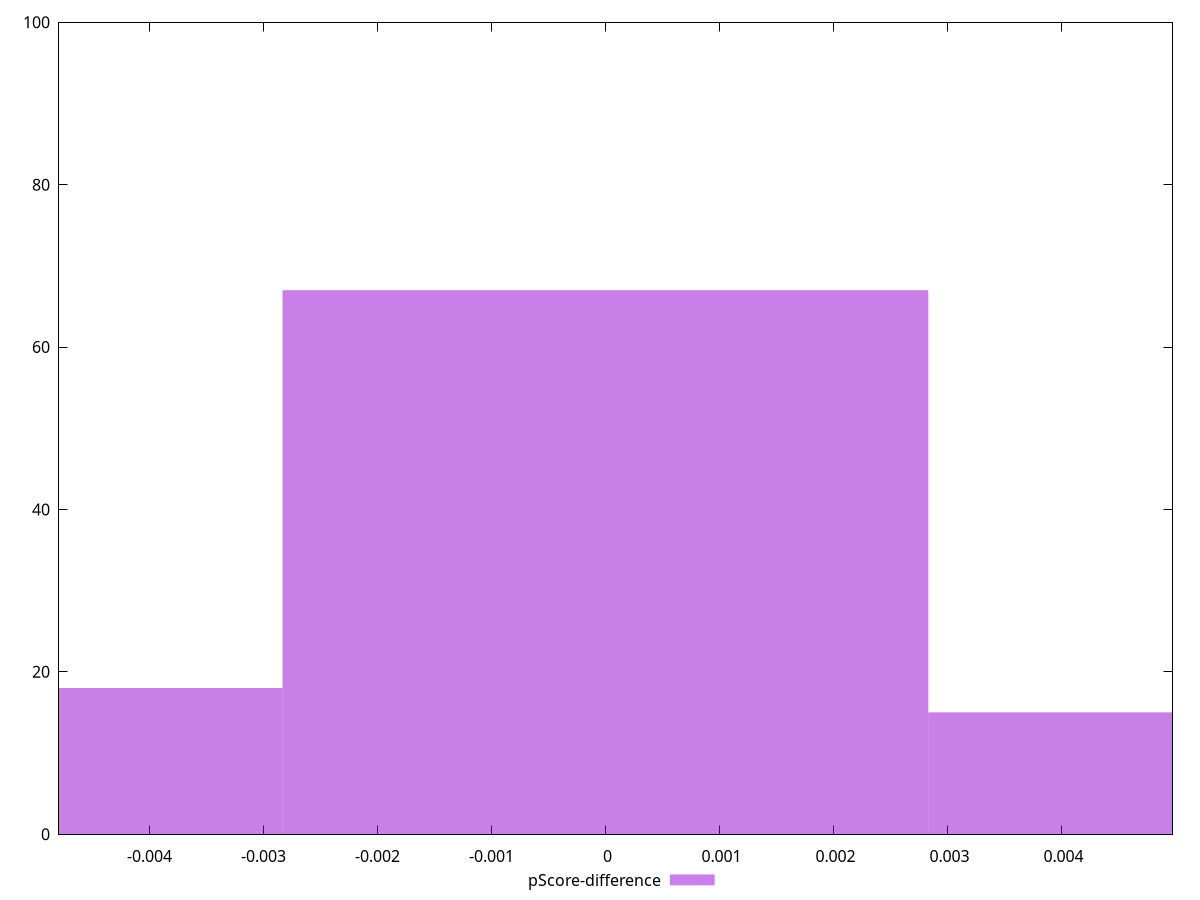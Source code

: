 reset

$pScoreDifference <<EOF
0 67
0.005665144551744068 15
-0.005665144551744068 18
EOF

set key outside below
set boxwidth 0.005665144551744068
set xrange [-0.004793196912620201:0.004974606953580502]
set yrange [0:100]
set trange [0:100]
set style fill transparent solid 0.5 noborder
set terminal svg size 640, 490 enhanced background rgb 'white'
set output "reports/report_00028_2021-02-24T12-49-42.674Z/interactive/samples/card/pScore-difference/histogram.svg"

plot $pScoreDifference title "pScore-difference" with boxes

reset
